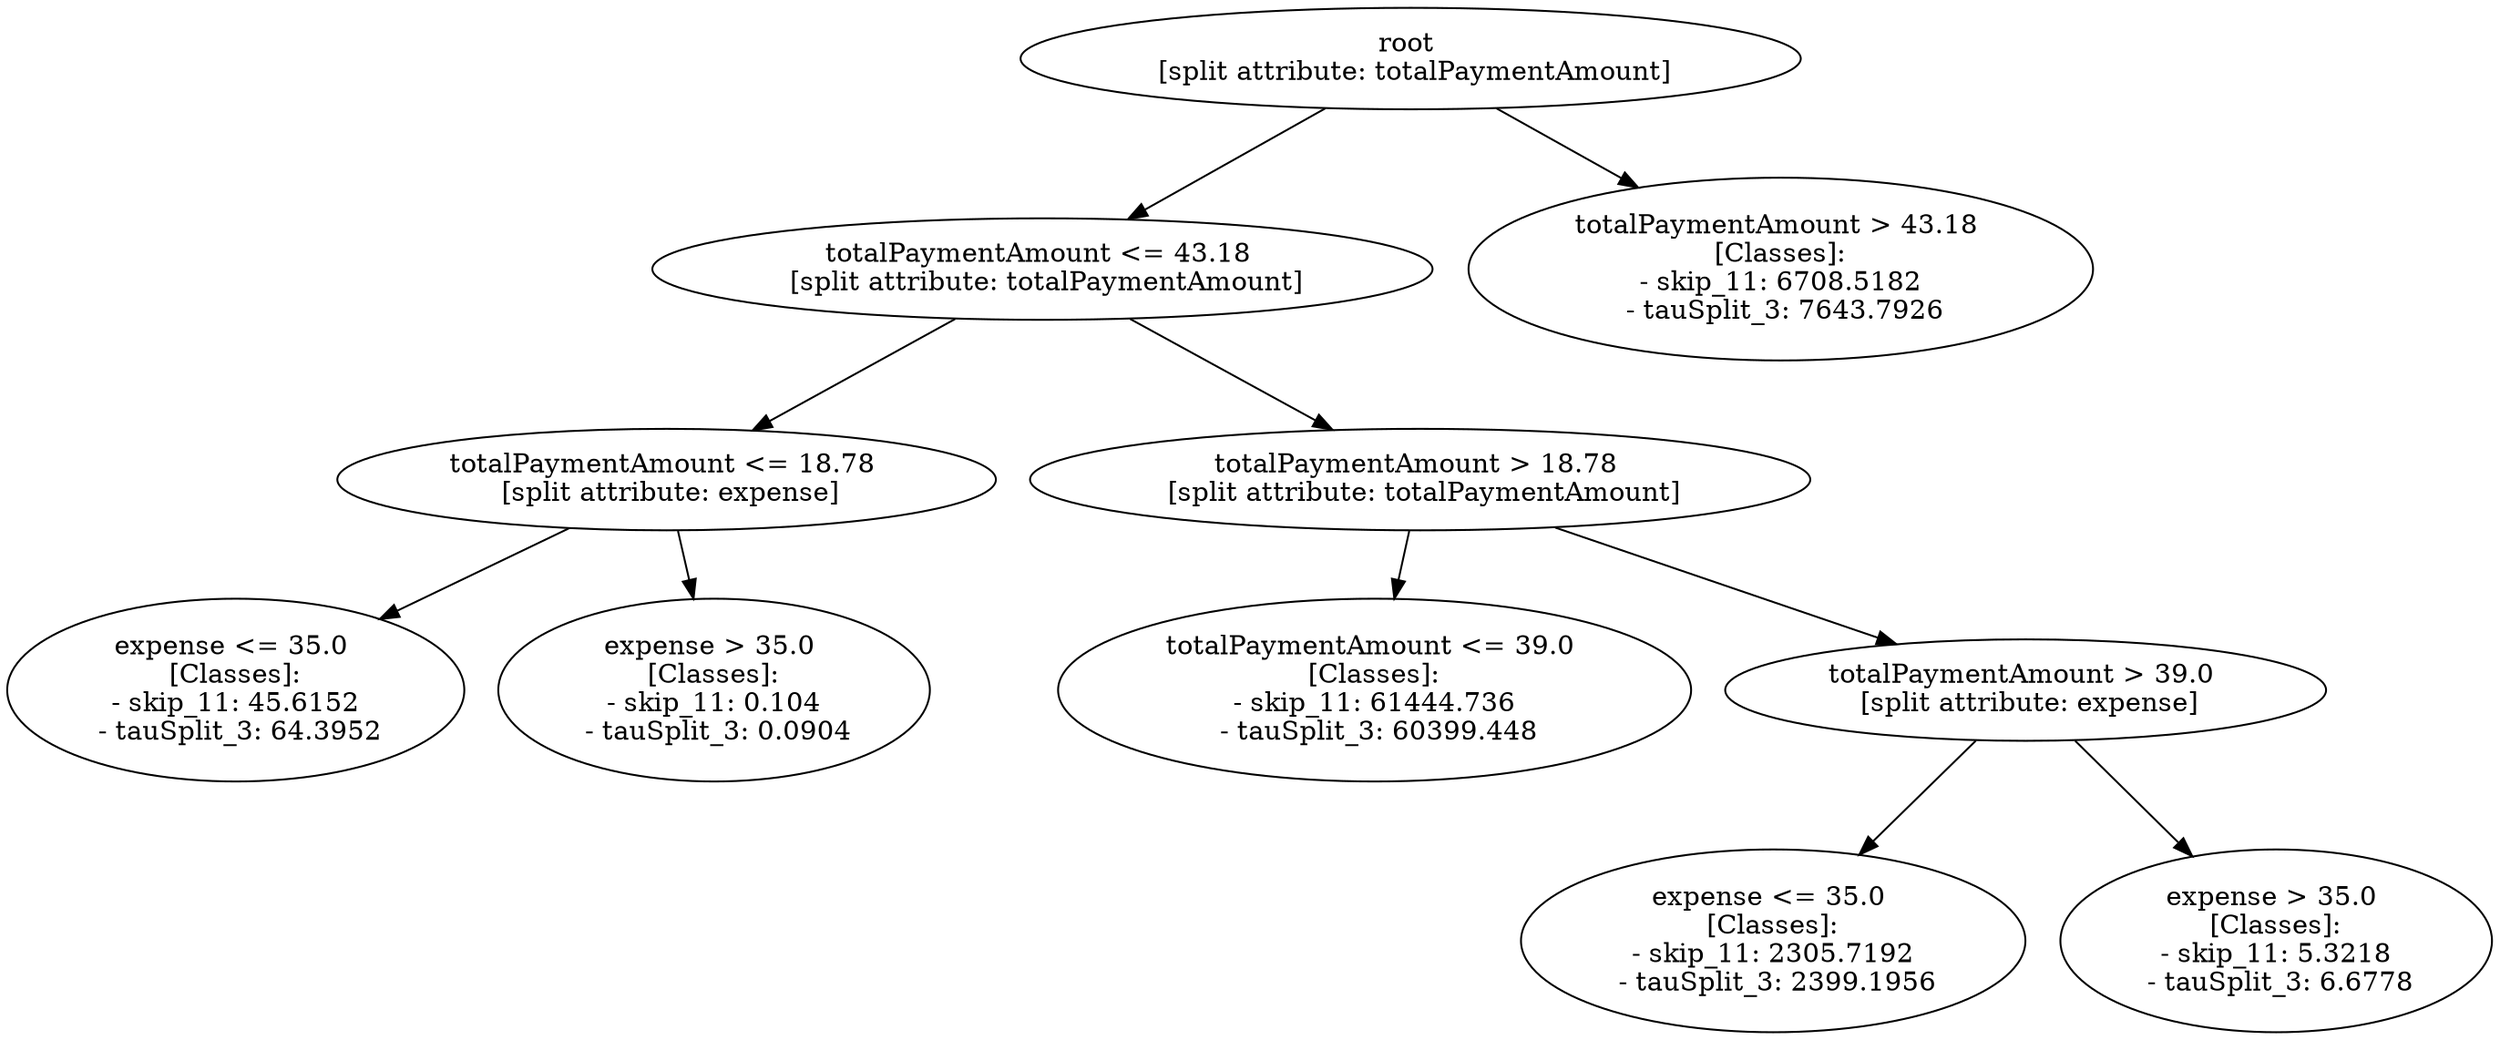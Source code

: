 // Road_Traffic_Fine_Management_Process-p_15-9
digraph "Road_Traffic_Fine_Management_Process-p_15-9" {
	"bd749f82-d359-4c36-a974-d1484ea0d6e5" [label="root 
 [split attribute: totalPaymentAmount]"]
	"d76035f4-a16d-4af2-a6ff-7bc1045f3ca4" [label="totalPaymentAmount <= 43.18 
 [split attribute: totalPaymentAmount]"]
	"bd749f82-d359-4c36-a974-d1484ea0d6e5" -> "d76035f4-a16d-4af2-a6ff-7bc1045f3ca4"
	"ab5e8964-72b6-4155-8734-94e97351d0e2" [label="totalPaymentAmount <= 18.78 
 [split attribute: expense]"]
	"d76035f4-a16d-4af2-a6ff-7bc1045f3ca4" -> "ab5e8964-72b6-4155-8734-94e97351d0e2"
	"6f4e57b5-8c1f-41d8-b20d-4c20ff393fec" [label="expense <= 35.0 
 [Classes]: 
 - skip_11: 45.6152 
 - tauSplit_3: 64.3952"]
	"ab5e8964-72b6-4155-8734-94e97351d0e2" -> "6f4e57b5-8c1f-41d8-b20d-4c20ff393fec"
	"e0f5eb61-82ad-4ad1-8950-2364a470ece7" [label="expense > 35.0 
 [Classes]: 
 - skip_11: 0.104 
 - tauSplit_3: 0.0904"]
	"ab5e8964-72b6-4155-8734-94e97351d0e2" -> "e0f5eb61-82ad-4ad1-8950-2364a470ece7"
	"5deb1d3d-3573-41a4-81ba-cd50bc3f0c8f" [label="totalPaymentAmount > 18.78 
 [split attribute: totalPaymentAmount]"]
	"d76035f4-a16d-4af2-a6ff-7bc1045f3ca4" -> "5deb1d3d-3573-41a4-81ba-cd50bc3f0c8f"
	"c3d697d9-e140-4720-b9cb-7489858eb1fc" [label="totalPaymentAmount <= 39.0 
 [Classes]: 
 - skip_11: 61444.736 
 - tauSplit_3: 60399.448"]
	"5deb1d3d-3573-41a4-81ba-cd50bc3f0c8f" -> "c3d697d9-e140-4720-b9cb-7489858eb1fc"
	"a8b9dc5c-7501-41cd-a48f-92aa0b9ff6bb" [label="totalPaymentAmount > 39.0 
 [split attribute: expense]"]
	"5deb1d3d-3573-41a4-81ba-cd50bc3f0c8f" -> "a8b9dc5c-7501-41cd-a48f-92aa0b9ff6bb"
	"c1a4e3b2-efbf-4620-8734-52420cdee568" [label="expense <= 35.0 
 [Classes]: 
 - skip_11: 2305.7192 
 - tauSplit_3: 2399.1956"]
	"a8b9dc5c-7501-41cd-a48f-92aa0b9ff6bb" -> "c1a4e3b2-efbf-4620-8734-52420cdee568"
	"01ee2f1c-9d4d-4501-9510-aadac3fdec85" [label="expense > 35.0 
 [Classes]: 
 - skip_11: 5.3218 
 - tauSplit_3: 6.6778"]
	"a8b9dc5c-7501-41cd-a48f-92aa0b9ff6bb" -> "01ee2f1c-9d4d-4501-9510-aadac3fdec85"
	"d7f17dfc-e089-45a0-bd7a-9169ab9ea0d2" [label="totalPaymentAmount > 43.18 
 [Classes]: 
 - skip_11: 6708.5182 
 - tauSplit_3: 7643.7926"]
	"bd749f82-d359-4c36-a974-d1484ea0d6e5" -> "d7f17dfc-e089-45a0-bd7a-9169ab9ea0d2"
}

